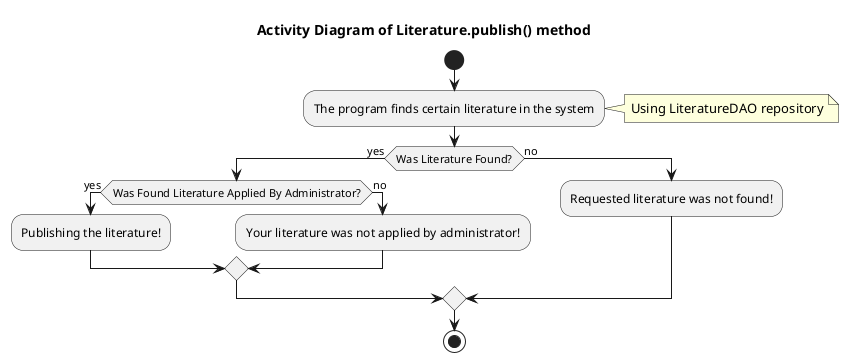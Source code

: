 @startuml

title Activity Diagram of Literature.publish() method

start

:The program finds certain literature in the system; 
note right: Using LiteratureDAO repository

if (Was Literature Found?) then (yes)
    if (Was Found Literature Applied By Administrator?) then (yes)
      :Publishing the literature!;
    else (no)
      :Your literature was not applied by administrator!;
    endif
else (no)
  :Requested literature was not found!;
endif

stop

@enduml